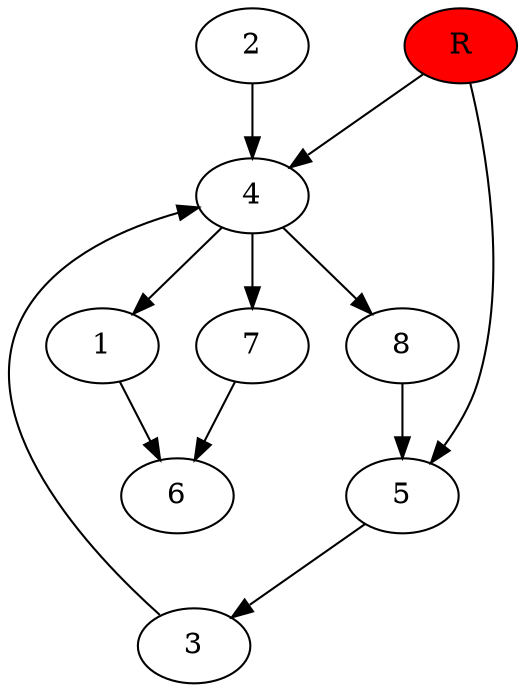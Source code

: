 digraph prb76351 {
	1
	2
	3
	4
	5
	6
	7
	8
	R [fillcolor="#ff0000" style=filled]
	1 -> 6
	2 -> 4
	3 -> 4
	4 -> 1
	4 -> 7
	4 -> 8
	5 -> 3
	7 -> 6
	8 -> 5
	R -> 4
	R -> 5
}
